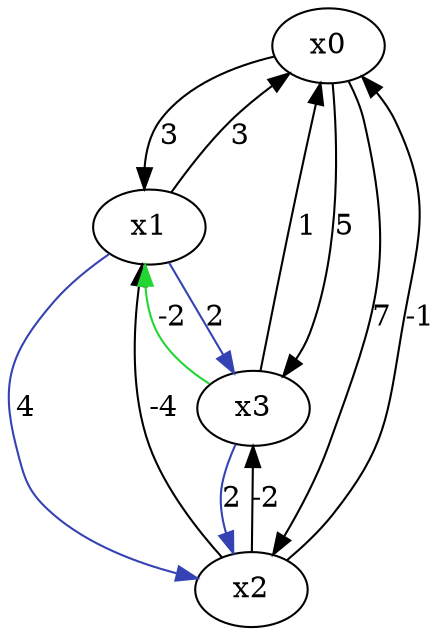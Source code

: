 digraph reduced {
x0 -> x1 [ label = "3" ];
x0 -> x2 [ label = "7" ];
x0 -> x3 [ label = "5" ];
x1 -> x0 [ label = "3" ];
x1 -> x2 [ label = "4"  color="0.650 0.700 0.700"];
x1 -> x3 [ label = "2"  color="0.650 0.700 0.700"];
x2 -> x0 [ label = "-1" ];
x2 -> x1 [ label = "-4" ];
x2 -> x3 [ label = "-2" ];
x3 -> x0 [ label = "1" ];
x3 -> x1 [ label = "-2" color="0.348 0.839 0.839" ];
x3 -> x2 [ label = "2" color="0.650 0.700 0.700" ];
}
